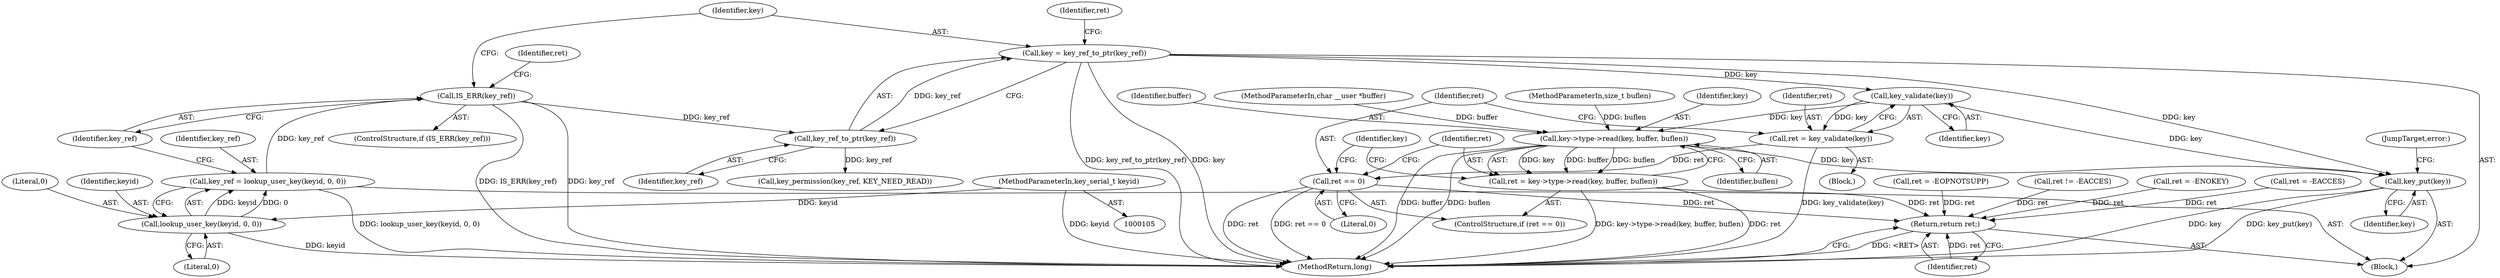 digraph "0_linux_b4a1b4f5047e4f54e194681125c74c0aa64d637d@pointer" {
"1000128" [label="(Call,key = key_ref_to_ptr(key_ref))"];
"1000130" [label="(Call,key_ref_to_ptr(key_ref))"];
"1000120" [label="(Call,IS_ERR(key_ref))"];
"1000113" [label="(Call,key_ref = lookup_user_key(keyid, 0, 0))"];
"1000115" [label="(Call,lookup_user_key(keyid, 0, 0))"];
"1000106" [label="(MethodParameterIn,key_serial_t keyid)"];
"1000177" [label="(Call,key_validate(key))"];
"1000175" [label="(Call,ret = key_validate(key))"];
"1000180" [label="(Call,ret == 0)"];
"1000198" [label="(Return,return ret;)"];
"1000185" [label="(Call,key->type->read(key, buffer, buflen))"];
"1000183" [label="(Call,ret = key->type->read(key, buffer, buflen))"];
"1000195" [label="(Call,key_put(key))"];
"1000199" [label="(Identifier,ret)"];
"1000118" [label="(Literal,0)"];
"1000183" [label="(Call,ret = key->type->read(key, buffer, buflen))"];
"1000130" [label="(Call,key_ref_to_ptr(key_ref))"];
"1000129" [label="(Identifier,key)"];
"1000175" [label="(Call,ret = key_validate(key))"];
"1000200" [label="(MethodReturn,long)"];
"1000119" [label="(ControlStructure,if (IS_ERR(key_ref)))"];
"1000113" [label="(Call,key_ref = lookup_user_key(keyid, 0, 0))"];
"1000114" [label="(Identifier,key_ref)"];
"1000169" [label="(Block,)"];
"1000106" [label="(MethodParameterIn,key_serial_t keyid)"];
"1000159" [label="(Call,ret = -EOPNOTSUPP)"];
"1000120" [label="(Call,IS_ERR(key_ref))"];
"1000143" [label="(Call,ret != -EACCES)"];
"1000180" [label="(Call,ret == 0)"];
"1000134" [label="(Call,key_permission(key_ref, KEY_NEED_READ))"];
"1000115" [label="(Call,lookup_user_key(keyid, 0, 0))"];
"1000186" [label="(Identifier,key)"];
"1000117" [label="(Literal,0)"];
"1000185" [label="(Call,key->type->read(key, buffer, buflen))"];
"1000176" [label="(Identifier,ret)"];
"1000181" [label="(Identifier,ret)"];
"1000198" [label="(Return,return ret;)"];
"1000124" [label="(Identifier,ret)"];
"1000128" [label="(Call,key = key_ref_to_ptr(key_ref))"];
"1000123" [label="(Call,ret = -ENOKEY)"];
"1000116" [label="(Identifier,keyid)"];
"1000133" [label="(Identifier,ret)"];
"1000187" [label="(Identifier,buffer)"];
"1000184" [label="(Identifier,ret)"];
"1000192" [label="(Identifier,key)"];
"1000188" [label="(Identifier,buflen)"];
"1000107" [label="(MethodParameterIn,char __user *buffer)"];
"1000196" [label="(Identifier,key)"];
"1000109" [label="(Block,)"];
"1000178" [label="(Identifier,key)"];
"1000177" [label="(Call,key_validate(key))"];
"1000131" [label="(Identifier,key_ref)"];
"1000182" [label="(Literal,0)"];
"1000121" [label="(Identifier,key_ref)"];
"1000179" [label="(ControlStructure,if (ret == 0))"];
"1000195" [label="(Call,key_put(key))"];
"1000197" [label="(JumpTarget,error:)"];
"1000108" [label="(MethodParameterIn,size_t buflen)"];
"1000153" [label="(Call,ret = -EACCES)"];
"1000128" -> "1000109"  [label="AST: "];
"1000128" -> "1000130"  [label="CFG: "];
"1000129" -> "1000128"  [label="AST: "];
"1000130" -> "1000128"  [label="AST: "];
"1000133" -> "1000128"  [label="CFG: "];
"1000128" -> "1000200"  [label="DDG: key_ref_to_ptr(key_ref)"];
"1000128" -> "1000200"  [label="DDG: key"];
"1000130" -> "1000128"  [label="DDG: key_ref"];
"1000128" -> "1000177"  [label="DDG: key"];
"1000128" -> "1000195"  [label="DDG: key"];
"1000130" -> "1000131"  [label="CFG: "];
"1000131" -> "1000130"  [label="AST: "];
"1000120" -> "1000130"  [label="DDG: key_ref"];
"1000130" -> "1000134"  [label="DDG: key_ref"];
"1000120" -> "1000119"  [label="AST: "];
"1000120" -> "1000121"  [label="CFG: "];
"1000121" -> "1000120"  [label="AST: "];
"1000124" -> "1000120"  [label="CFG: "];
"1000129" -> "1000120"  [label="CFG: "];
"1000120" -> "1000200"  [label="DDG: key_ref"];
"1000120" -> "1000200"  [label="DDG: IS_ERR(key_ref)"];
"1000113" -> "1000120"  [label="DDG: key_ref"];
"1000113" -> "1000109"  [label="AST: "];
"1000113" -> "1000115"  [label="CFG: "];
"1000114" -> "1000113"  [label="AST: "];
"1000115" -> "1000113"  [label="AST: "];
"1000121" -> "1000113"  [label="CFG: "];
"1000113" -> "1000200"  [label="DDG: lookup_user_key(keyid, 0, 0)"];
"1000115" -> "1000113"  [label="DDG: keyid"];
"1000115" -> "1000113"  [label="DDG: 0"];
"1000115" -> "1000118"  [label="CFG: "];
"1000116" -> "1000115"  [label="AST: "];
"1000117" -> "1000115"  [label="AST: "];
"1000118" -> "1000115"  [label="AST: "];
"1000115" -> "1000200"  [label="DDG: keyid"];
"1000106" -> "1000115"  [label="DDG: keyid"];
"1000106" -> "1000105"  [label="AST: "];
"1000106" -> "1000200"  [label="DDG: keyid"];
"1000177" -> "1000175"  [label="AST: "];
"1000177" -> "1000178"  [label="CFG: "];
"1000178" -> "1000177"  [label="AST: "];
"1000175" -> "1000177"  [label="CFG: "];
"1000177" -> "1000175"  [label="DDG: key"];
"1000177" -> "1000185"  [label="DDG: key"];
"1000177" -> "1000195"  [label="DDG: key"];
"1000175" -> "1000169"  [label="AST: "];
"1000176" -> "1000175"  [label="AST: "];
"1000181" -> "1000175"  [label="CFG: "];
"1000175" -> "1000200"  [label="DDG: key_validate(key)"];
"1000175" -> "1000180"  [label="DDG: ret"];
"1000180" -> "1000179"  [label="AST: "];
"1000180" -> "1000182"  [label="CFG: "];
"1000181" -> "1000180"  [label="AST: "];
"1000182" -> "1000180"  [label="AST: "];
"1000184" -> "1000180"  [label="CFG: "];
"1000192" -> "1000180"  [label="CFG: "];
"1000180" -> "1000200"  [label="DDG: ret"];
"1000180" -> "1000200"  [label="DDG: ret == 0"];
"1000180" -> "1000198"  [label="DDG: ret"];
"1000198" -> "1000109"  [label="AST: "];
"1000198" -> "1000199"  [label="CFG: "];
"1000199" -> "1000198"  [label="AST: "];
"1000200" -> "1000198"  [label="CFG: "];
"1000198" -> "1000200"  [label="DDG: <RET>"];
"1000199" -> "1000198"  [label="DDG: ret"];
"1000159" -> "1000198"  [label="DDG: ret"];
"1000183" -> "1000198"  [label="DDG: ret"];
"1000143" -> "1000198"  [label="DDG: ret"];
"1000153" -> "1000198"  [label="DDG: ret"];
"1000123" -> "1000198"  [label="DDG: ret"];
"1000185" -> "1000183"  [label="AST: "];
"1000185" -> "1000188"  [label="CFG: "];
"1000186" -> "1000185"  [label="AST: "];
"1000187" -> "1000185"  [label="AST: "];
"1000188" -> "1000185"  [label="AST: "];
"1000183" -> "1000185"  [label="CFG: "];
"1000185" -> "1000200"  [label="DDG: buffer"];
"1000185" -> "1000200"  [label="DDG: buflen"];
"1000185" -> "1000183"  [label="DDG: key"];
"1000185" -> "1000183"  [label="DDG: buffer"];
"1000185" -> "1000183"  [label="DDG: buflen"];
"1000107" -> "1000185"  [label="DDG: buffer"];
"1000108" -> "1000185"  [label="DDG: buflen"];
"1000185" -> "1000195"  [label="DDG: key"];
"1000183" -> "1000179"  [label="AST: "];
"1000184" -> "1000183"  [label="AST: "];
"1000192" -> "1000183"  [label="CFG: "];
"1000183" -> "1000200"  [label="DDG: key->type->read(key, buffer, buflen)"];
"1000183" -> "1000200"  [label="DDG: ret"];
"1000195" -> "1000109"  [label="AST: "];
"1000195" -> "1000196"  [label="CFG: "];
"1000196" -> "1000195"  [label="AST: "];
"1000197" -> "1000195"  [label="CFG: "];
"1000195" -> "1000200"  [label="DDG: key_put(key)"];
"1000195" -> "1000200"  [label="DDG: key"];
}

